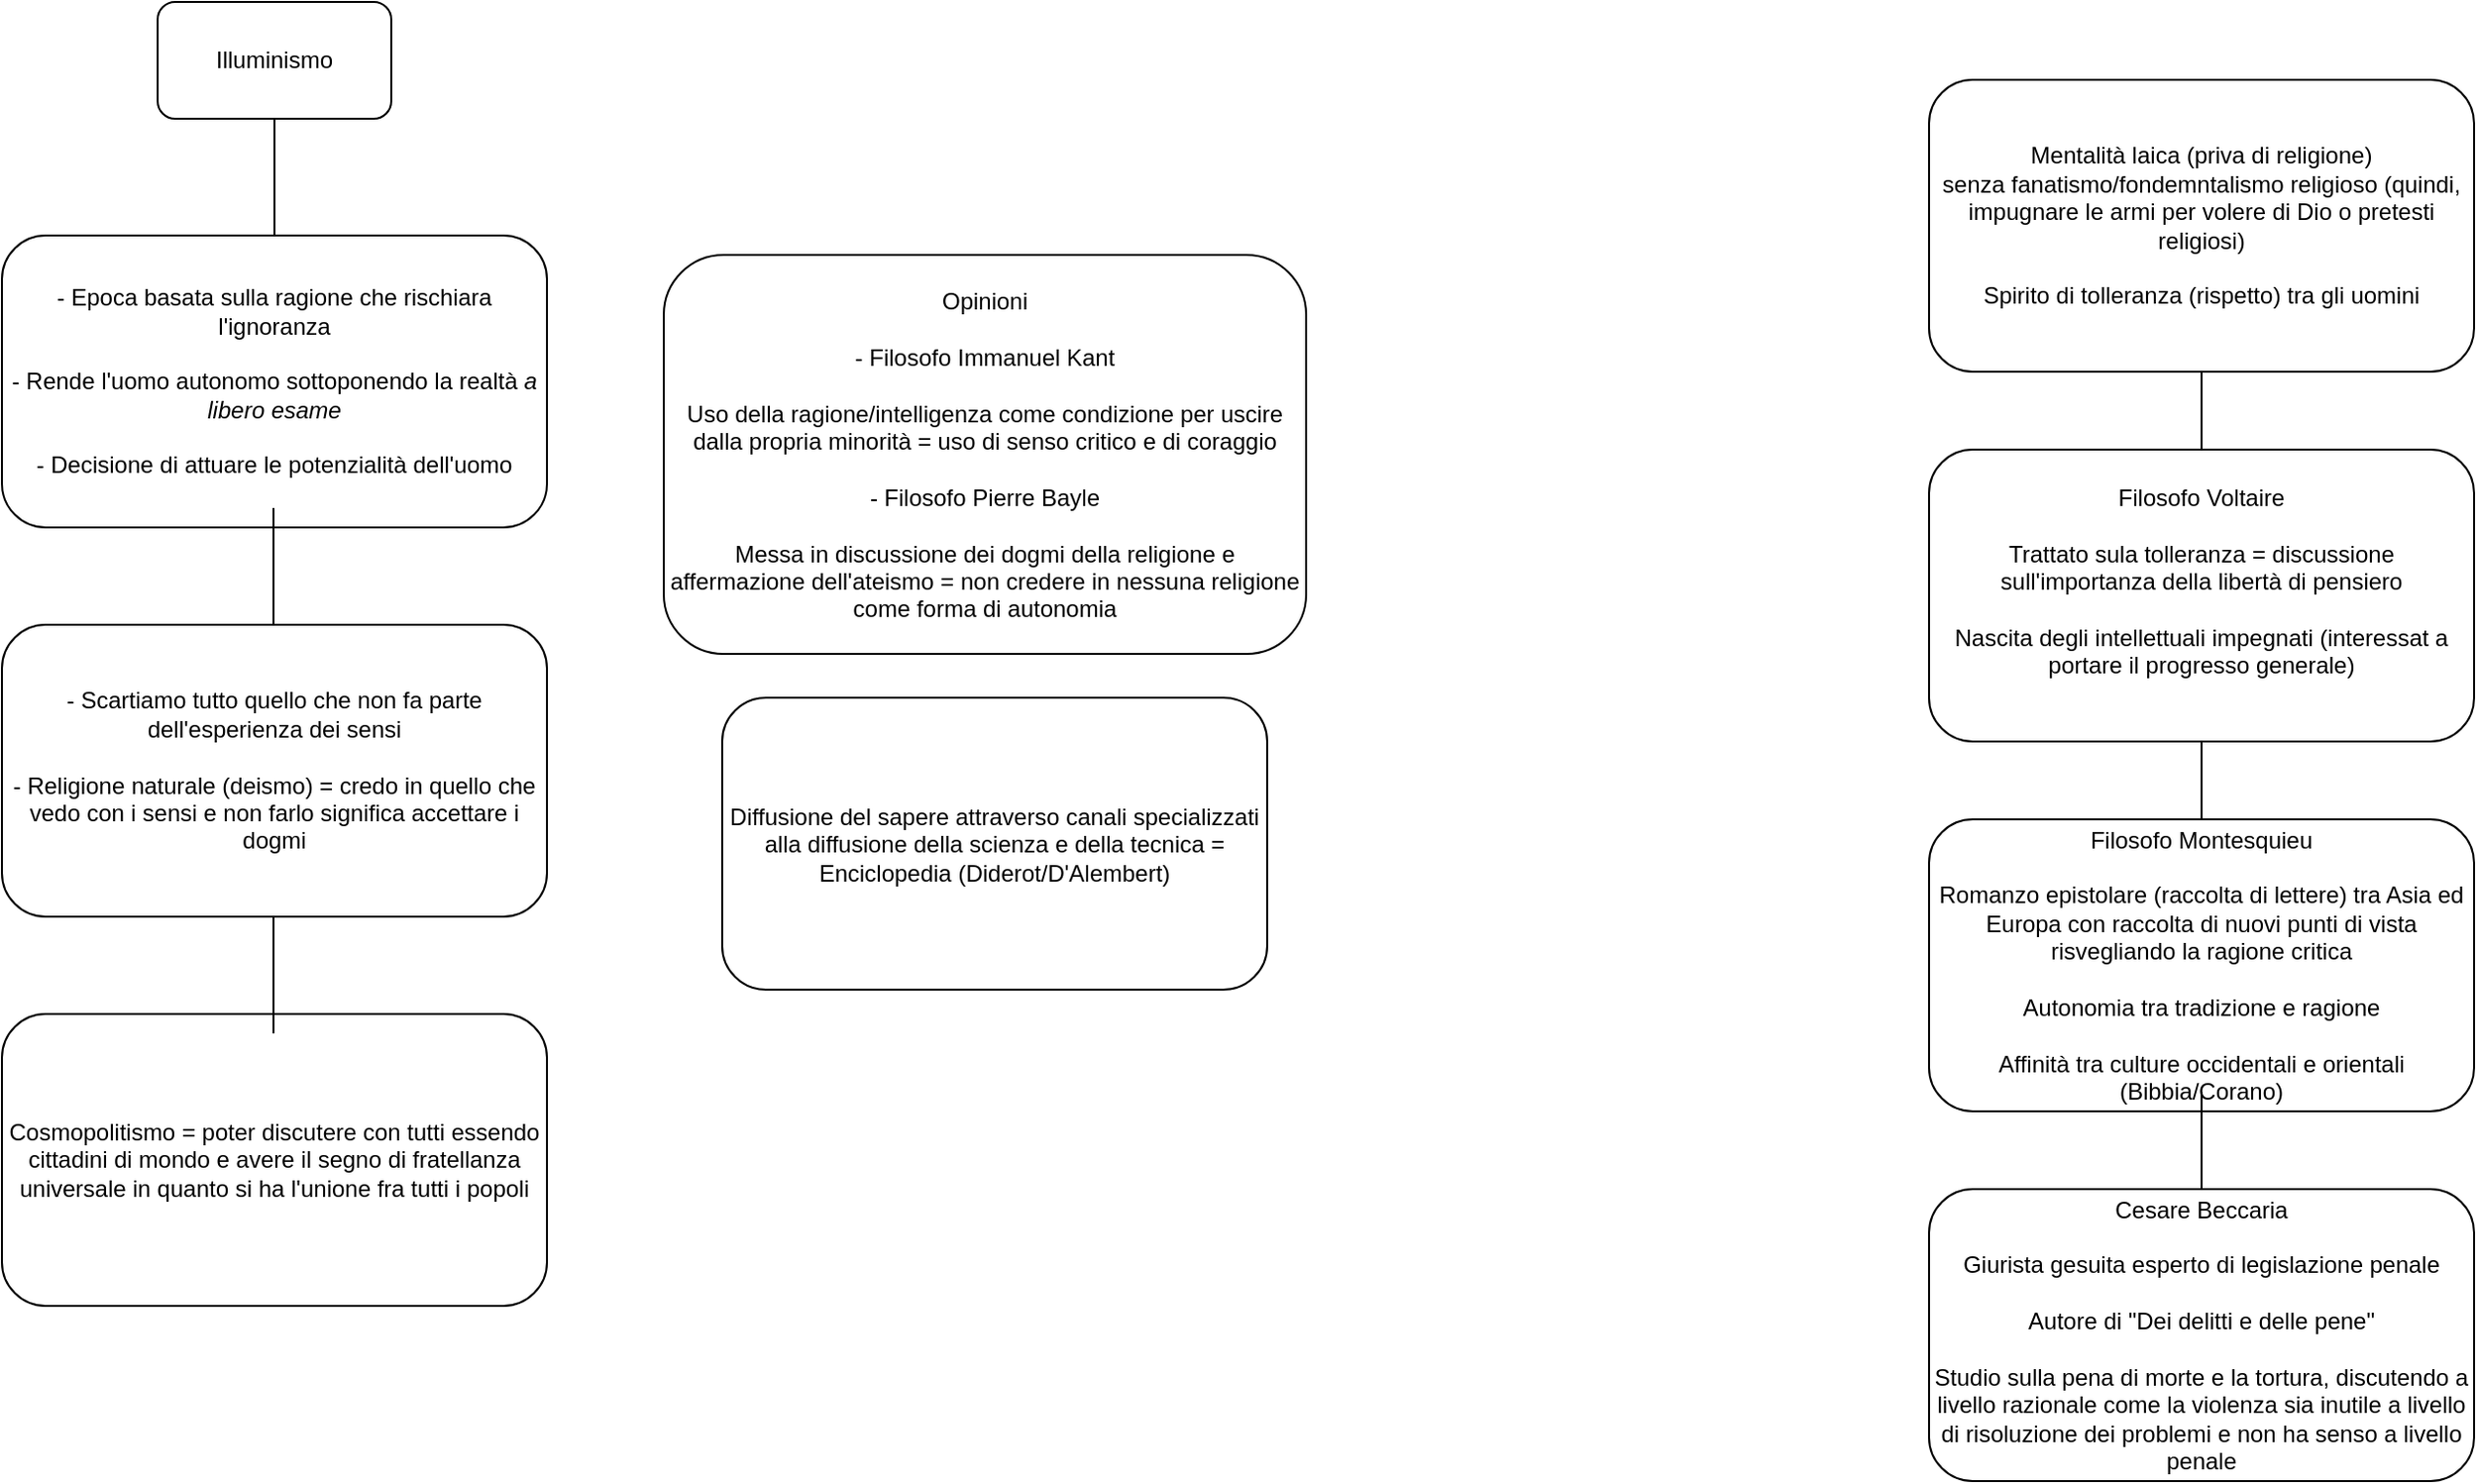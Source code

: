 <mxfile version="22.0.3" type="device">
  <diagram name="Pagina-1" id="CSZt2zSHPFvdoy04SB6O">
    <mxGraphModel dx="1750" dy="1035" grid="1" gridSize="10" guides="1" tooltips="1" connect="1" arrows="1" fold="1" page="1" pageScale="1" pageWidth="827" pageHeight="1169" math="0" shadow="0">
      <root>
        <mxCell id="0" />
        <mxCell id="1" parent="0" />
        <mxCell id="JSXlj0DJb5cIhg9nwVLa-1" value="Illuminismo" style="rounded=1;whiteSpace=wrap;html=1;" vertex="1" parent="1">
          <mxGeometry x="170" y="150" width="120" height="60" as="geometry" />
        </mxCell>
        <mxCell id="JSXlj0DJb5cIhg9nwVLa-2" value="- Epoca basata sulla ragione che rischiara l&#39;ignoranza&lt;br&gt;&lt;br&gt;- Rende l&#39;uomo autonomo sottoponendo la realtà &lt;i&gt;a libero esame&lt;/i&gt;&lt;br&gt;&lt;br&gt;- Decisione di attuare le potenzialità dell&#39;uomo" style="rounded=1;whiteSpace=wrap;html=1;" vertex="1" parent="1">
          <mxGeometry x="90" y="270" width="280" height="150" as="geometry" />
        </mxCell>
        <mxCell id="JSXlj0DJb5cIhg9nwVLa-3" value="" style="endArrow=none;html=1;rounded=0;" edge="1" parent="1" source="JSXlj0DJb5cIhg9nwVLa-2">
          <mxGeometry width="50" height="50" relative="1" as="geometry">
            <mxPoint x="180" y="260" as="sourcePoint" />
            <mxPoint x="230" y="210" as="targetPoint" />
          </mxGeometry>
        </mxCell>
        <mxCell id="JSXlj0DJb5cIhg9nwVLa-4" value="Opinioni&lt;br&gt;&lt;br&gt;- Filosofo Immanuel Kant&lt;br&gt;&lt;br&gt;Uso della ragione/intelligenza come condizione per uscire dalla propria minorità = uso di senso critico e di coraggio&lt;br&gt;&lt;br&gt;- Filosofo Pierre Bayle&lt;br&gt;&lt;br&gt;Messa in discussione dei dogmi della religione e affermazione dell&#39;ateismo = non credere in nessuna religione come forma di autonomia" style="rounded=1;whiteSpace=wrap;html=1;" vertex="1" parent="1">
          <mxGeometry x="430" y="280" width="330" height="205" as="geometry" />
        </mxCell>
        <mxCell id="JSXlj0DJb5cIhg9nwVLa-5" value="- Scartiamo tutto quello che non fa parte dell&#39;esperienza dei sensi&lt;br&gt;&lt;br&gt;- Religione naturale (deismo) = credo in quello che vedo con i sensi e non farlo significa accettare i dogmi&lt;br&gt;" style="rounded=1;whiteSpace=wrap;html=1;" vertex="1" parent="1">
          <mxGeometry x="90" y="470" width="280" height="150" as="geometry" />
        </mxCell>
        <mxCell id="JSXlj0DJb5cIhg9nwVLa-6" value="" style="endArrow=none;html=1;rounded=0;" edge="1" parent="1">
          <mxGeometry width="50" height="50" relative="1" as="geometry">
            <mxPoint x="229.5" y="470" as="sourcePoint" />
            <mxPoint x="229.5" y="410" as="targetPoint" />
          </mxGeometry>
        </mxCell>
        <mxCell id="JSXlj0DJb5cIhg9nwVLa-7" value="Diffusione del sapere attraverso canali specializzati alla diffusione della scienza e della tecnica = Enciclopedia (Diderot/D&#39;Alembert)" style="rounded=1;whiteSpace=wrap;html=1;" vertex="1" parent="1">
          <mxGeometry x="460" y="507.5" width="280" height="150" as="geometry" />
        </mxCell>
        <mxCell id="JSXlj0DJb5cIhg9nwVLa-8" value="Cosmopolitismo = poter discutere con tutti essendo cittadini di mondo e avere il segno di fratellanza universale in quanto si ha l&#39;unione fra tutti i popoli" style="rounded=1;whiteSpace=wrap;html=1;" vertex="1" parent="1">
          <mxGeometry x="90" y="670" width="280" height="150" as="geometry" />
        </mxCell>
        <mxCell id="JSXlj0DJb5cIhg9nwVLa-10" value="" style="endArrow=none;html=1;rounded=0;" edge="1" parent="1">
          <mxGeometry width="50" height="50" relative="1" as="geometry">
            <mxPoint x="229.5" y="680" as="sourcePoint" />
            <mxPoint x="229.5" y="620" as="targetPoint" />
          </mxGeometry>
        </mxCell>
        <mxCell id="JSXlj0DJb5cIhg9nwVLa-11" value="Cesare Beccaria&lt;br&gt;&lt;br&gt;Giurista gesuita esperto di legislazione penale&lt;br&gt;&lt;br&gt;Autore di &quot;Dei delitti e delle pene&quot;&lt;br&gt;&lt;br&gt;Studio sulla pena di morte e la tortura, discutendo a livello razionale come la violenza sia inutile a livello di risoluzione dei problemi e non ha senso a livello penale&lt;br&gt;" style="rounded=1;whiteSpace=wrap;html=1;" vertex="1" parent="1">
          <mxGeometry x="1080" y="760" width="280" height="150" as="geometry" />
        </mxCell>
        <mxCell id="JSXlj0DJb5cIhg9nwVLa-12" value="Mentalità laica (priva di religione)&lt;br&gt;senza fanatismo/fondemntalismo religioso (quindi, impugnare le armi per volere di Dio o pretesti religiosi)&lt;br&gt;&lt;br&gt;Spirito di tolleranza (rispetto) tra gli uomini" style="rounded=1;whiteSpace=wrap;html=1;" vertex="1" parent="1">
          <mxGeometry x="1080" y="190" width="280" height="150" as="geometry" />
        </mxCell>
        <mxCell id="JSXlj0DJb5cIhg9nwVLa-13" value="Filosofo Voltaire&lt;br&gt;&lt;br&gt;Trattato sula tolleranza = discussione sull&#39;importanza della libertà di pensiero&lt;br&gt;&lt;br&gt;Nascita degli intellettuali impegnati (interessat a portare il progresso generale)&lt;br&gt;&lt;br&gt;" style="rounded=1;whiteSpace=wrap;html=1;" vertex="1" parent="1">
          <mxGeometry x="1080" y="380" width="280" height="150" as="geometry" />
        </mxCell>
        <mxCell id="JSXlj0DJb5cIhg9nwVLa-14" value="Filosofo Montesquieu&lt;br&gt;&lt;br&gt;Romanzo epistolare (raccolta di lettere) tra Asia ed Europa con raccolta di nuovi punti di vista risvegliando la ragione critica&lt;br&gt;&lt;br&gt;Autonomia tra tradizione e ragione&lt;br&gt;&lt;br&gt;Affinità tra culture occidentali e orientali (Bibbia/Corano)" style="rounded=1;whiteSpace=wrap;html=1;" vertex="1" parent="1">
          <mxGeometry x="1080" y="570" width="280" height="150" as="geometry" />
        </mxCell>
        <mxCell id="JSXlj0DJb5cIhg9nwVLa-15" value="" style="endArrow=none;html=1;rounded=0;entryX=0.5;entryY=1;entryDx=0;entryDy=0;exitX=0.5;exitY=0;exitDx=0;exitDy=0;" edge="1" parent="1" source="JSXlj0DJb5cIhg9nwVLa-13" target="JSXlj0DJb5cIhg9nwVLa-12">
          <mxGeometry width="50" height="50" relative="1" as="geometry">
            <mxPoint x="1140" y="440" as="sourcePoint" />
            <mxPoint x="1190" y="390" as="targetPoint" />
          </mxGeometry>
        </mxCell>
        <mxCell id="JSXlj0DJb5cIhg9nwVLa-16" value="" style="endArrow=none;html=1;rounded=0;entryX=0.5;entryY=1;entryDx=0;entryDy=0;" edge="1" parent="1" source="JSXlj0DJb5cIhg9nwVLa-14" target="JSXlj0DJb5cIhg9nwVLa-13">
          <mxGeometry width="50" height="50" relative="1" as="geometry">
            <mxPoint x="1140" y="440" as="sourcePoint" />
            <mxPoint x="1190" y="390" as="targetPoint" />
          </mxGeometry>
        </mxCell>
        <mxCell id="JSXlj0DJb5cIhg9nwVLa-17" value="" style="endArrow=none;html=1;rounded=0;" edge="1" parent="1" source="JSXlj0DJb5cIhg9nwVLa-11">
          <mxGeometry width="50" height="50" relative="1" as="geometry">
            <mxPoint x="1140" y="440" as="sourcePoint" />
            <mxPoint x="1220" y="710" as="targetPoint" />
          </mxGeometry>
        </mxCell>
      </root>
    </mxGraphModel>
  </diagram>
</mxfile>
